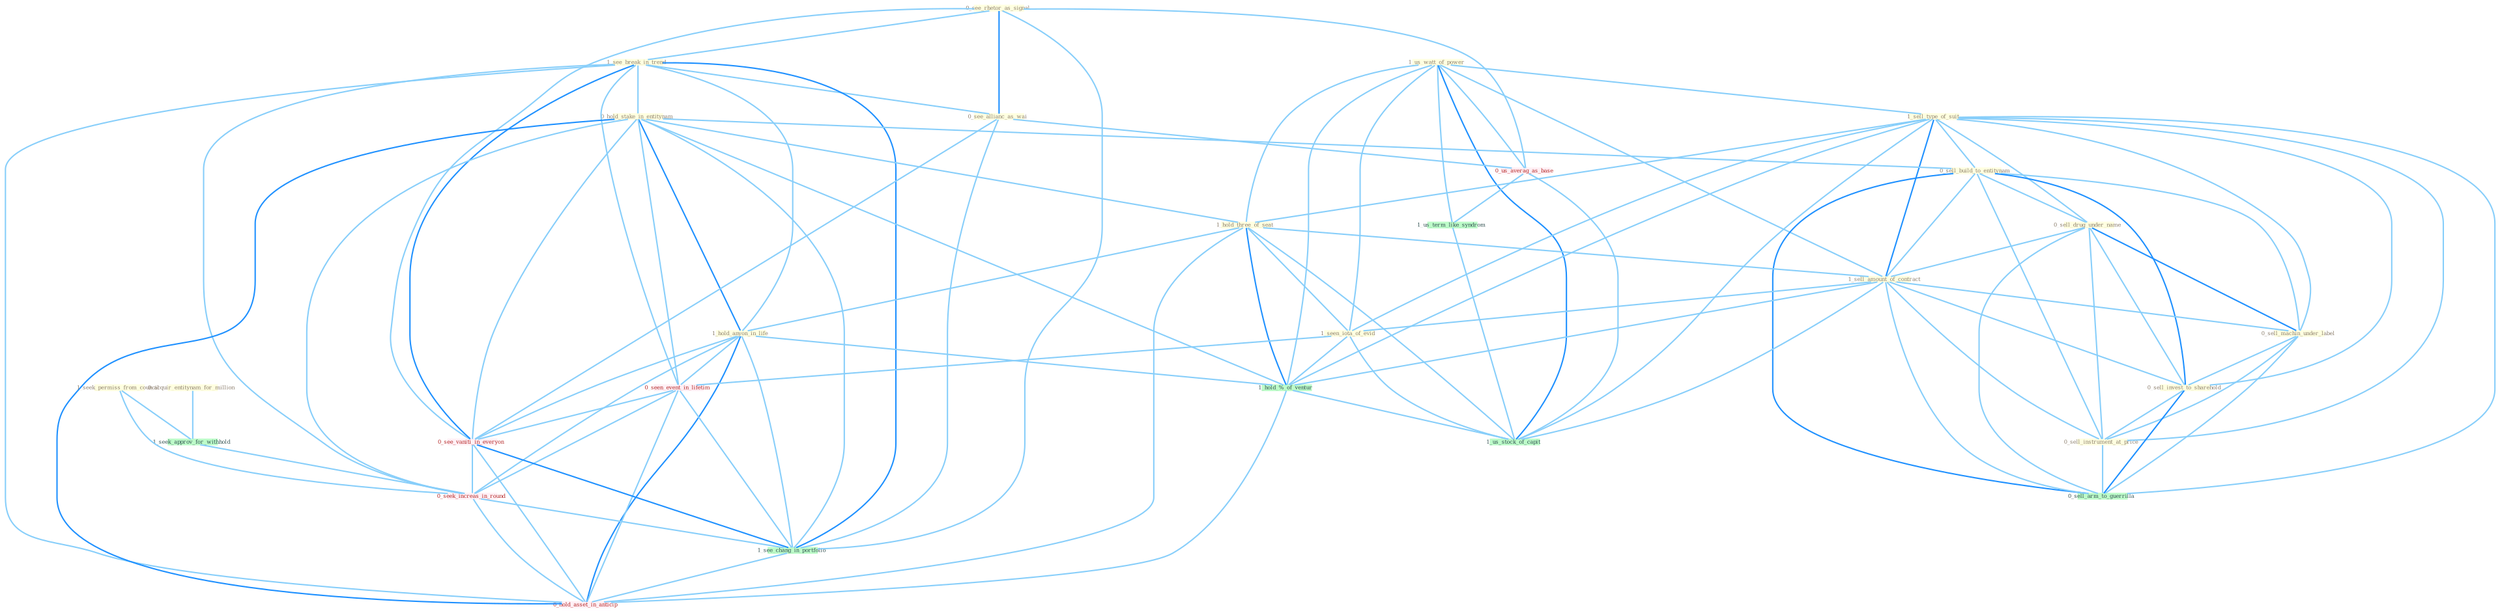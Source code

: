 Graph G{ 
    node
    [shape=polygon,style=filled,width=.5,height=.06,color="#BDFCC9",fixedsize=true,fontsize=4,
    fontcolor="#2f4f4f"];
    {node
    [color="#ffffe0", fontcolor="#8b7d6b"] "1_us_watt_of_power " "0_see_rhetor_as_signal " "1_see_break_in_trend " "1_sell_type_of_suit " "0_hold_stake_in_entitynam " "0_sell_build_to_entitynam " "1_hold_three_of_seat " "0_sell_drug_under_name " "1_hold_anyon_in_life " "1_sell_amount_of_contract " "1_seen_iota_of_evid " "0_sell_machin_under_label " "0_sell_invest_to_sharehold " "0_see_allianc_as_wai " "0_acquir_entitynam_for_million " "0_sell_instrument_at_price " "1_seek_permiss_from_council "}
{node [color="#fff0f5", fontcolor="#b22222"] "0_seen_event_in_lifetim " "0_us_averag_as_base " "0_see_vaniti_in_everyon " "0_seek_increas_in_round " "0_hold_asset_in_anticip "}
edge [color="#B0E2FF"];

	"1_us_watt_of_power " -- "1_sell_type_of_suit " [w="1", color="#87cefa" ];
	"1_us_watt_of_power " -- "1_hold_three_of_seat " [w="1", color="#87cefa" ];
	"1_us_watt_of_power " -- "1_sell_amount_of_contract " [w="1", color="#87cefa" ];
	"1_us_watt_of_power " -- "1_seen_iota_of_evid " [w="1", color="#87cefa" ];
	"1_us_watt_of_power " -- "0_us_averag_as_base " [w="1", color="#87cefa" ];
	"1_us_watt_of_power " -- "1_us_term_like_syndrom " [w="1", color="#87cefa" ];
	"1_us_watt_of_power " -- "1_hold_%_of_ventur " [w="1", color="#87cefa" ];
	"1_us_watt_of_power " -- "1_us_stock_of_capit " [w="2", color="#1e90ff" , len=0.8];
	"0_see_rhetor_as_signal " -- "1_see_break_in_trend " [w="1", color="#87cefa" ];
	"0_see_rhetor_as_signal " -- "0_see_allianc_as_wai " [w="2", color="#1e90ff" , len=0.8];
	"0_see_rhetor_as_signal " -- "0_us_averag_as_base " [w="1", color="#87cefa" ];
	"0_see_rhetor_as_signal " -- "0_see_vaniti_in_everyon " [w="1", color="#87cefa" ];
	"0_see_rhetor_as_signal " -- "1_see_chang_in_portfolio " [w="1", color="#87cefa" ];
	"1_see_break_in_trend " -- "0_hold_stake_in_entitynam " [w="1", color="#87cefa" ];
	"1_see_break_in_trend " -- "1_hold_anyon_in_life " [w="1", color="#87cefa" ];
	"1_see_break_in_trend " -- "0_see_allianc_as_wai " [w="1", color="#87cefa" ];
	"1_see_break_in_trend " -- "0_seen_event_in_lifetim " [w="1", color="#87cefa" ];
	"1_see_break_in_trend " -- "0_see_vaniti_in_everyon " [w="2", color="#1e90ff" , len=0.8];
	"1_see_break_in_trend " -- "0_seek_increas_in_round " [w="1", color="#87cefa" ];
	"1_see_break_in_trend " -- "1_see_chang_in_portfolio " [w="2", color="#1e90ff" , len=0.8];
	"1_see_break_in_trend " -- "0_hold_asset_in_anticip " [w="1", color="#87cefa" ];
	"1_sell_type_of_suit " -- "0_sell_build_to_entitynam " [w="1", color="#87cefa" ];
	"1_sell_type_of_suit " -- "1_hold_three_of_seat " [w="1", color="#87cefa" ];
	"1_sell_type_of_suit " -- "0_sell_drug_under_name " [w="1", color="#87cefa" ];
	"1_sell_type_of_suit " -- "1_sell_amount_of_contract " [w="2", color="#1e90ff" , len=0.8];
	"1_sell_type_of_suit " -- "1_seen_iota_of_evid " [w="1", color="#87cefa" ];
	"1_sell_type_of_suit " -- "0_sell_machin_under_label " [w="1", color="#87cefa" ];
	"1_sell_type_of_suit " -- "0_sell_invest_to_sharehold " [w="1", color="#87cefa" ];
	"1_sell_type_of_suit " -- "0_sell_instrument_at_price " [w="1", color="#87cefa" ];
	"1_sell_type_of_suit " -- "1_hold_%_of_ventur " [w="1", color="#87cefa" ];
	"1_sell_type_of_suit " -- "0_sell_arm_to_guerrilla " [w="1", color="#87cefa" ];
	"1_sell_type_of_suit " -- "1_us_stock_of_capit " [w="1", color="#87cefa" ];
	"0_hold_stake_in_entitynam " -- "0_sell_build_to_entitynam " [w="1", color="#87cefa" ];
	"0_hold_stake_in_entitynam " -- "1_hold_three_of_seat " [w="1", color="#87cefa" ];
	"0_hold_stake_in_entitynam " -- "1_hold_anyon_in_life " [w="2", color="#1e90ff" , len=0.8];
	"0_hold_stake_in_entitynam " -- "0_seen_event_in_lifetim " [w="1", color="#87cefa" ];
	"0_hold_stake_in_entitynam " -- "1_hold_%_of_ventur " [w="1", color="#87cefa" ];
	"0_hold_stake_in_entitynam " -- "0_see_vaniti_in_everyon " [w="1", color="#87cefa" ];
	"0_hold_stake_in_entitynam " -- "0_seek_increas_in_round " [w="1", color="#87cefa" ];
	"0_hold_stake_in_entitynam " -- "1_see_chang_in_portfolio " [w="1", color="#87cefa" ];
	"0_hold_stake_in_entitynam " -- "0_hold_asset_in_anticip " [w="2", color="#1e90ff" , len=0.8];
	"0_sell_build_to_entitynam " -- "0_sell_drug_under_name " [w="1", color="#87cefa" ];
	"0_sell_build_to_entitynam " -- "1_sell_amount_of_contract " [w="1", color="#87cefa" ];
	"0_sell_build_to_entitynam " -- "0_sell_machin_under_label " [w="1", color="#87cefa" ];
	"0_sell_build_to_entitynam " -- "0_sell_invest_to_sharehold " [w="2", color="#1e90ff" , len=0.8];
	"0_sell_build_to_entitynam " -- "0_sell_instrument_at_price " [w="1", color="#87cefa" ];
	"0_sell_build_to_entitynam " -- "0_sell_arm_to_guerrilla " [w="2", color="#1e90ff" , len=0.8];
	"1_hold_three_of_seat " -- "1_hold_anyon_in_life " [w="1", color="#87cefa" ];
	"1_hold_three_of_seat " -- "1_sell_amount_of_contract " [w="1", color="#87cefa" ];
	"1_hold_three_of_seat " -- "1_seen_iota_of_evid " [w="1", color="#87cefa" ];
	"1_hold_three_of_seat " -- "1_hold_%_of_ventur " [w="2", color="#1e90ff" , len=0.8];
	"1_hold_three_of_seat " -- "1_us_stock_of_capit " [w="1", color="#87cefa" ];
	"1_hold_three_of_seat " -- "0_hold_asset_in_anticip " [w="1", color="#87cefa" ];
	"0_sell_drug_under_name " -- "1_sell_amount_of_contract " [w="1", color="#87cefa" ];
	"0_sell_drug_under_name " -- "0_sell_machin_under_label " [w="2", color="#1e90ff" , len=0.8];
	"0_sell_drug_under_name " -- "0_sell_invest_to_sharehold " [w="1", color="#87cefa" ];
	"0_sell_drug_under_name " -- "0_sell_instrument_at_price " [w="1", color="#87cefa" ];
	"0_sell_drug_under_name " -- "0_sell_arm_to_guerrilla " [w="1", color="#87cefa" ];
	"1_hold_anyon_in_life " -- "0_seen_event_in_lifetim " [w="1", color="#87cefa" ];
	"1_hold_anyon_in_life " -- "1_hold_%_of_ventur " [w="1", color="#87cefa" ];
	"1_hold_anyon_in_life " -- "0_see_vaniti_in_everyon " [w="1", color="#87cefa" ];
	"1_hold_anyon_in_life " -- "0_seek_increas_in_round " [w="1", color="#87cefa" ];
	"1_hold_anyon_in_life " -- "1_see_chang_in_portfolio " [w="1", color="#87cefa" ];
	"1_hold_anyon_in_life " -- "0_hold_asset_in_anticip " [w="2", color="#1e90ff" , len=0.8];
	"1_sell_amount_of_contract " -- "1_seen_iota_of_evid " [w="1", color="#87cefa" ];
	"1_sell_amount_of_contract " -- "0_sell_machin_under_label " [w="1", color="#87cefa" ];
	"1_sell_amount_of_contract " -- "0_sell_invest_to_sharehold " [w="1", color="#87cefa" ];
	"1_sell_amount_of_contract " -- "0_sell_instrument_at_price " [w="1", color="#87cefa" ];
	"1_sell_amount_of_contract " -- "1_hold_%_of_ventur " [w="1", color="#87cefa" ];
	"1_sell_amount_of_contract " -- "0_sell_arm_to_guerrilla " [w="1", color="#87cefa" ];
	"1_sell_amount_of_contract " -- "1_us_stock_of_capit " [w="1", color="#87cefa" ];
	"1_seen_iota_of_evid " -- "0_seen_event_in_lifetim " [w="1", color="#87cefa" ];
	"1_seen_iota_of_evid " -- "1_hold_%_of_ventur " [w="1", color="#87cefa" ];
	"1_seen_iota_of_evid " -- "1_us_stock_of_capit " [w="1", color="#87cefa" ];
	"0_sell_machin_under_label " -- "0_sell_invest_to_sharehold " [w="1", color="#87cefa" ];
	"0_sell_machin_under_label " -- "0_sell_instrument_at_price " [w="1", color="#87cefa" ];
	"0_sell_machin_under_label " -- "0_sell_arm_to_guerrilla " [w="1", color="#87cefa" ];
	"0_sell_invest_to_sharehold " -- "0_sell_instrument_at_price " [w="1", color="#87cefa" ];
	"0_sell_invest_to_sharehold " -- "0_sell_arm_to_guerrilla " [w="2", color="#1e90ff" , len=0.8];
	"0_see_allianc_as_wai " -- "0_us_averag_as_base " [w="1", color="#87cefa" ];
	"0_see_allianc_as_wai " -- "0_see_vaniti_in_everyon " [w="1", color="#87cefa" ];
	"0_see_allianc_as_wai " -- "1_see_chang_in_portfolio " [w="1", color="#87cefa" ];
	"0_acquir_entitynam_for_million " -- "1_seek_approv_for_withhold " [w="1", color="#87cefa" ];
	"0_sell_instrument_at_price " -- "0_sell_arm_to_guerrilla " [w="1", color="#87cefa" ];
	"1_seek_permiss_from_council " -- "1_seek_approv_for_withhold " [w="1", color="#87cefa" ];
	"1_seek_permiss_from_council " -- "0_seek_increas_in_round " [w="1", color="#87cefa" ];
	"0_seen_event_in_lifetim " -- "0_see_vaniti_in_everyon " [w="1", color="#87cefa" ];
	"0_seen_event_in_lifetim " -- "0_seek_increas_in_round " [w="1", color="#87cefa" ];
	"0_seen_event_in_lifetim " -- "1_see_chang_in_portfolio " [w="1", color="#87cefa" ];
	"0_seen_event_in_lifetim " -- "0_hold_asset_in_anticip " [w="1", color="#87cefa" ];
	"0_us_averag_as_base " -- "1_us_term_like_syndrom " [w="1", color="#87cefa" ];
	"0_us_averag_as_base " -- "1_us_stock_of_capit " [w="1", color="#87cefa" ];
	"1_us_term_like_syndrom " -- "1_us_stock_of_capit " [w="1", color="#87cefa" ];
	"1_seek_approv_for_withhold " -- "0_seek_increas_in_round " [w="1", color="#87cefa" ];
	"1_hold_%_of_ventur " -- "1_us_stock_of_capit " [w="1", color="#87cefa" ];
	"1_hold_%_of_ventur " -- "0_hold_asset_in_anticip " [w="1", color="#87cefa" ];
	"0_see_vaniti_in_everyon " -- "0_seek_increas_in_round " [w="1", color="#87cefa" ];
	"0_see_vaniti_in_everyon " -- "1_see_chang_in_portfolio " [w="2", color="#1e90ff" , len=0.8];
	"0_see_vaniti_in_everyon " -- "0_hold_asset_in_anticip " [w="1", color="#87cefa" ];
	"0_seek_increas_in_round " -- "1_see_chang_in_portfolio " [w="1", color="#87cefa" ];
	"0_seek_increas_in_round " -- "0_hold_asset_in_anticip " [w="1", color="#87cefa" ];
	"1_see_chang_in_portfolio " -- "0_hold_asset_in_anticip " [w="1", color="#87cefa" ];
}